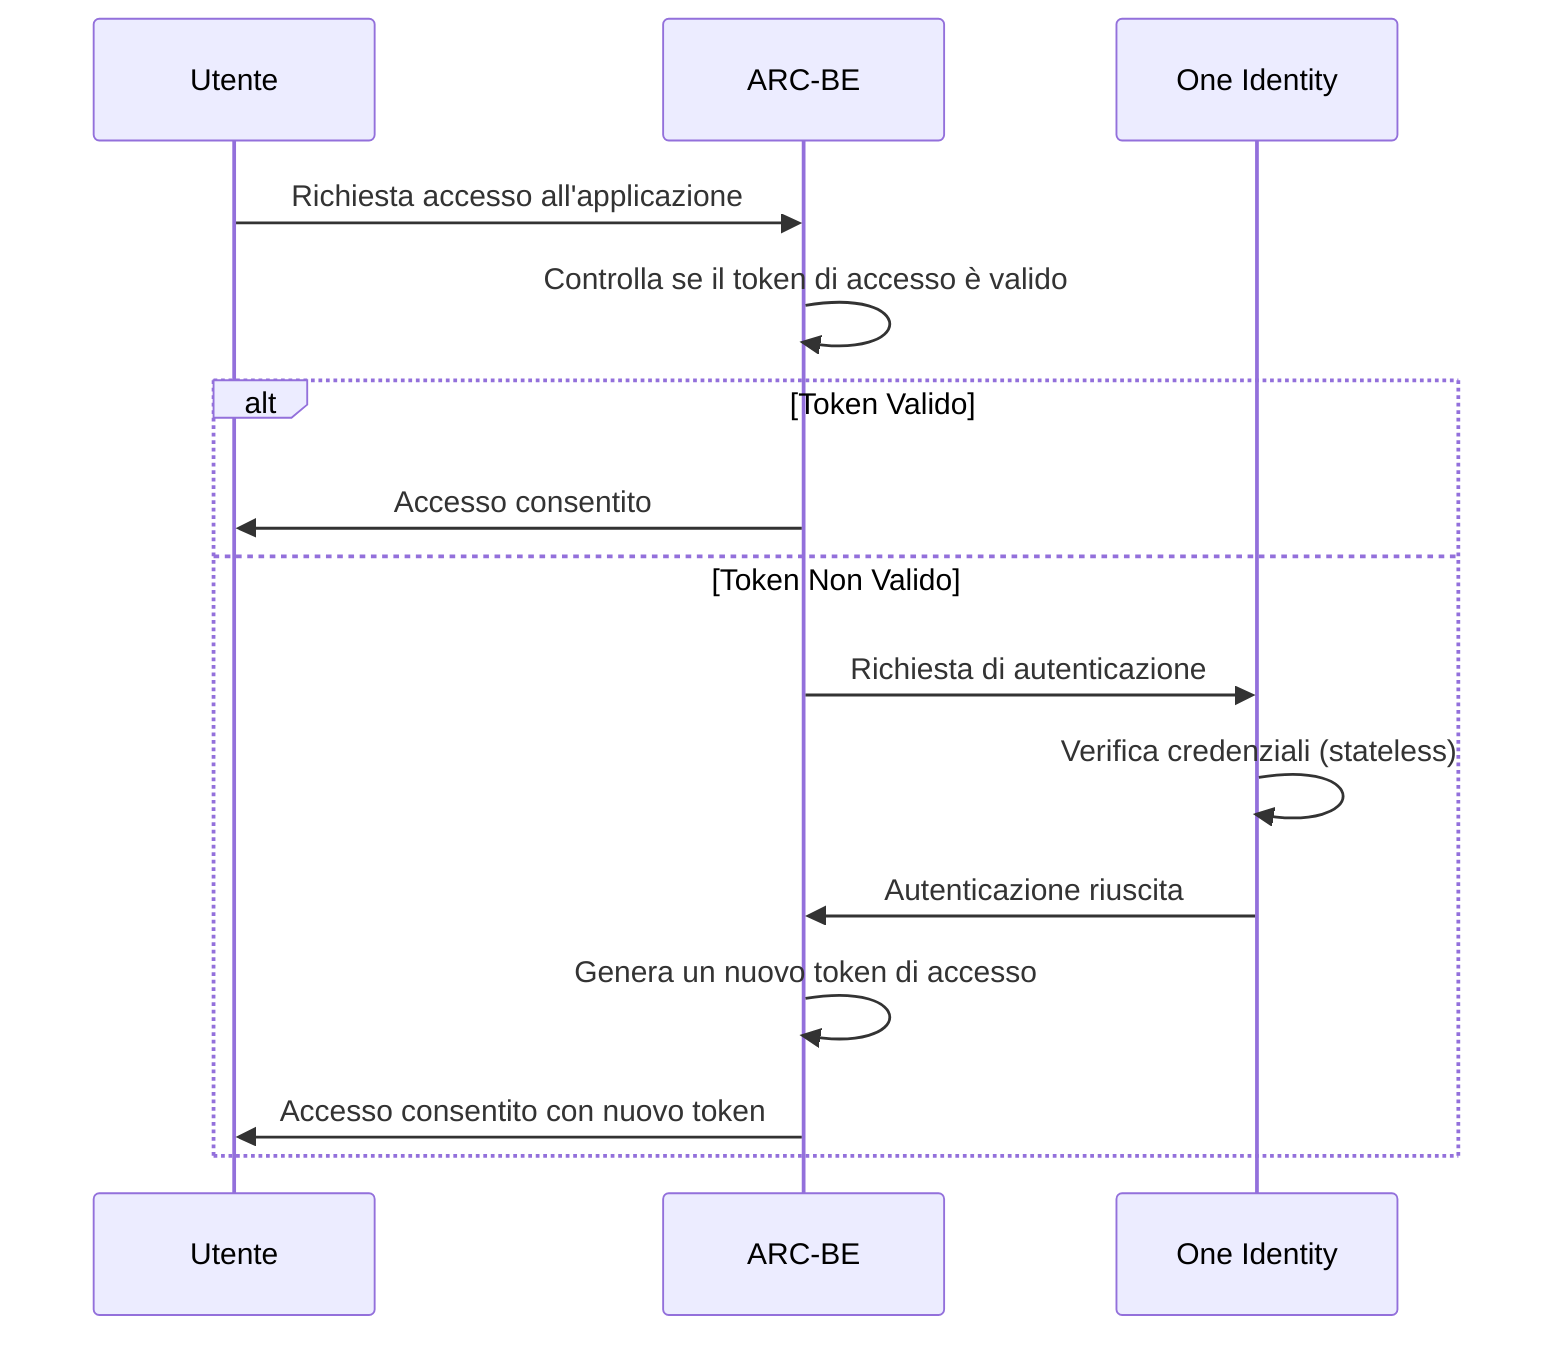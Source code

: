 sequenceDiagram
    participant Utente
    participant ARC-BE
    participant OneIdentity as One Identity

    Utente->>ARC-BE: Richiesta accesso all'applicazione
    ARC-BE->>ARC-BE: Controlla se il token di accesso è valido
    alt Token Valido
        ARC-BE->>Utente: Accesso consentito
    else Token Non Valido
        ARC-BE->>OneIdentity: Richiesta di autenticazione
        OneIdentity->>OneIdentity: Verifica credenziali (stateless)
        OneIdentity->>ARC-BE: Autenticazione riuscita
        ARC-BE->>ARC-BE: Genera un nuovo token di accesso
        ARC-BE->>Utente: Accesso consentito con nuovo token
    end
